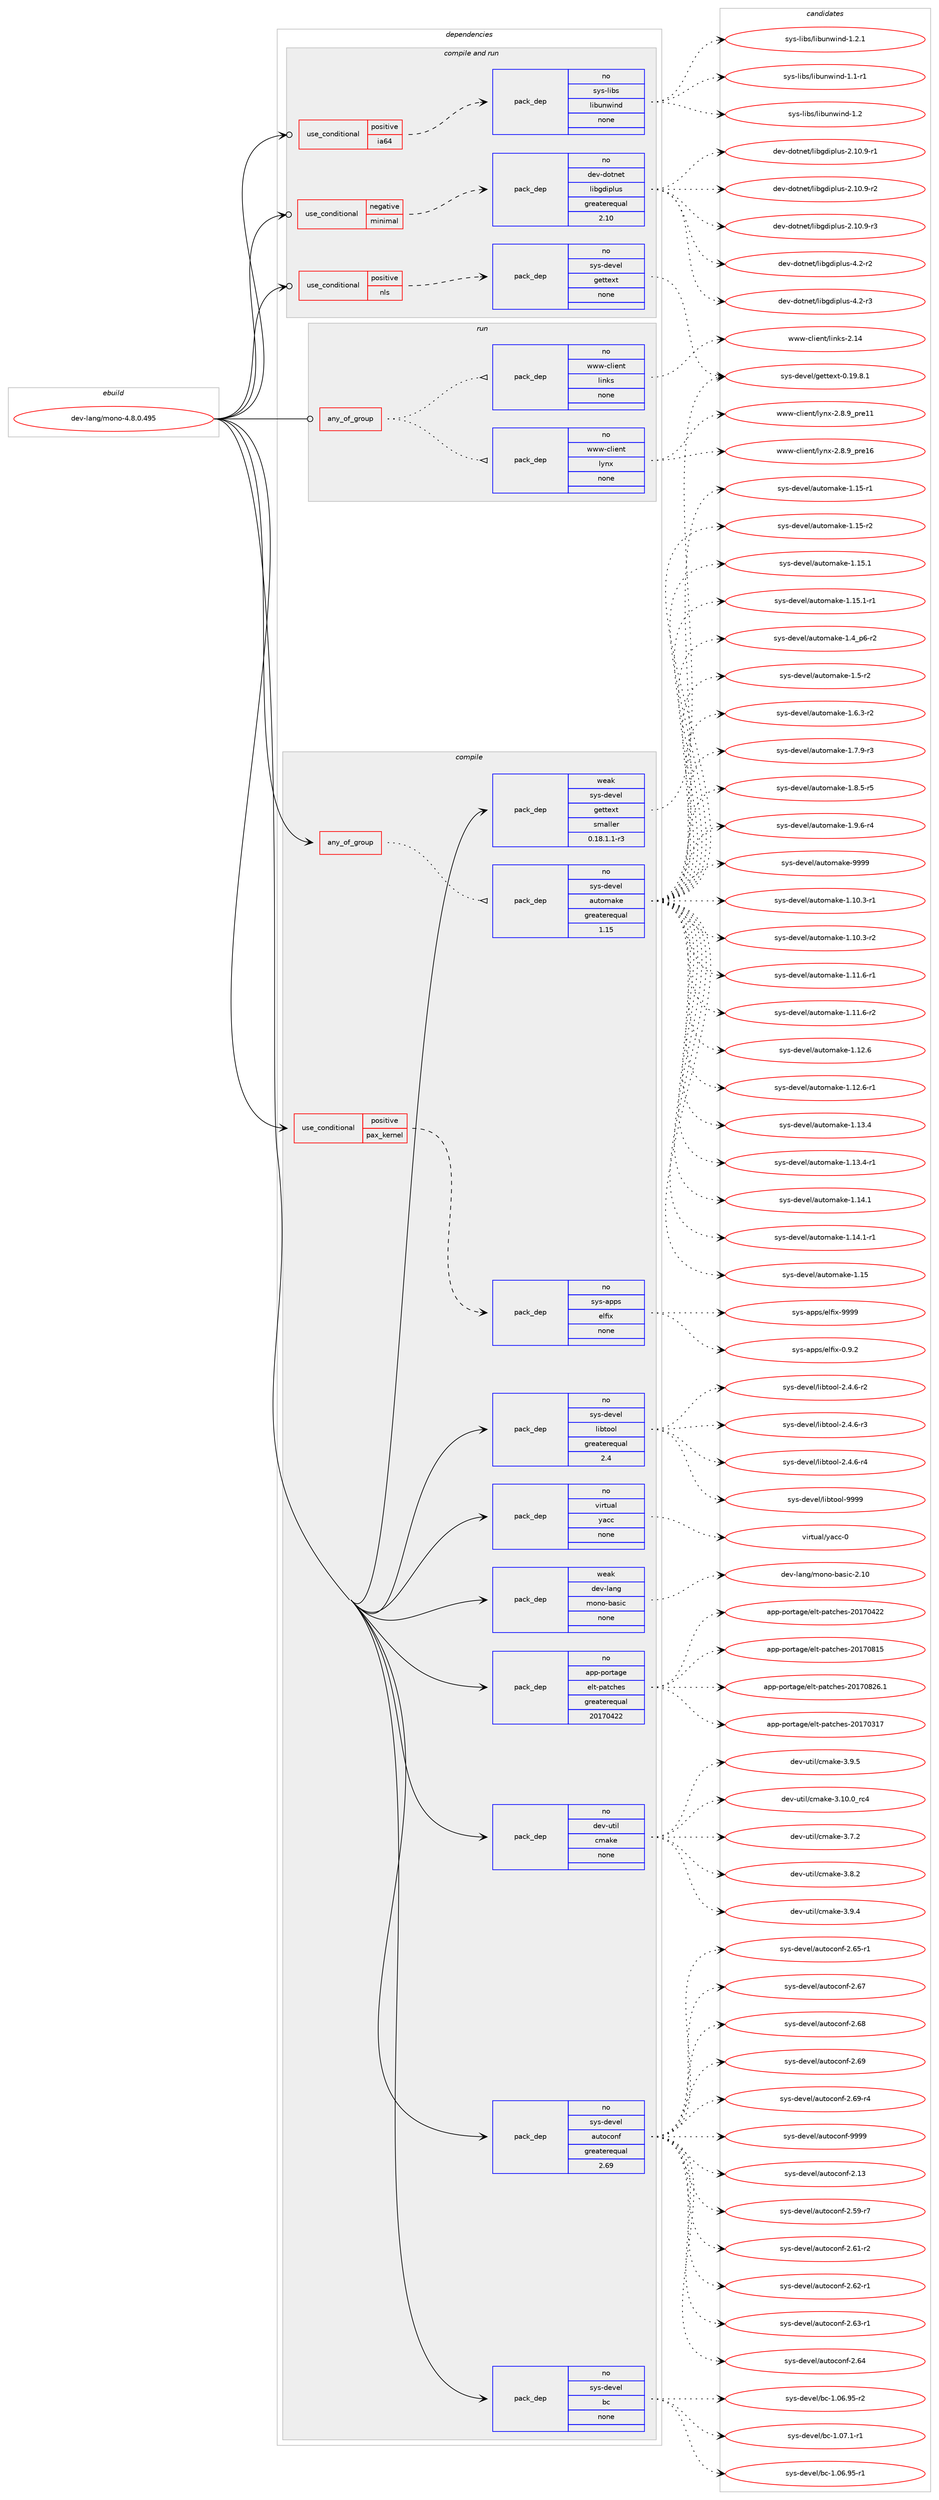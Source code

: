 digraph prolog {

# *************
# Graph options
# *************

newrank=true;
concentrate=true;
compound=true;
graph [rankdir=LR,fontname=Helvetica,fontsize=10,ranksep=1.5];#, ranksep=2.5, nodesep=0.2];
edge  [arrowhead=vee];
node  [fontname=Helvetica,fontsize=10];

# **********
# The ebuild
# **********

subgraph cluster_leftcol {
color=gray;
rank=same;
label=<<i>ebuild</i>>;
id [label="dev-lang/mono-4.8.0.495", color=red, width=4, href="../dev-lang/mono-4.8.0.495.svg"];
}

# ****************
# The dependencies
# ****************

subgraph cluster_midcol {
color=gray;
label=<<i>dependencies</i>>;
subgraph cluster_compile {
fillcolor="#eeeeee";
style=filled;
label=<<i>compile</i>>;
subgraph any3056 {
dependency107539 [label=<<TABLE BORDER="0" CELLBORDER="1" CELLSPACING="0" CELLPADDING="4"><TR><TD CELLPADDING="10">any_of_group</TD></TR></TABLE>>, shape=none, color=red];subgraph pack81400 {
dependency107540 [label=<<TABLE BORDER="0" CELLBORDER="1" CELLSPACING="0" CELLPADDING="4" WIDTH="220"><TR><TD ROWSPAN="6" CELLPADDING="30">pack_dep</TD></TR><TR><TD WIDTH="110">no</TD></TR><TR><TD>sys-devel</TD></TR><TR><TD>automake</TD></TR><TR><TD>greaterequal</TD></TR><TR><TD>1.15</TD></TR></TABLE>>, shape=none, color=blue];
}
dependency107539:e -> dependency107540:w [weight=20,style="dotted",arrowhead="oinv"];
}
id:e -> dependency107539:w [weight=20,style="solid",arrowhead="vee"];
subgraph cond23053 {
dependency107541 [label=<<TABLE BORDER="0" CELLBORDER="1" CELLSPACING="0" CELLPADDING="4"><TR><TD ROWSPAN="3" CELLPADDING="10">use_conditional</TD></TR><TR><TD>positive</TD></TR><TR><TD>pax_kernel</TD></TR></TABLE>>, shape=none, color=red];
subgraph pack81401 {
dependency107542 [label=<<TABLE BORDER="0" CELLBORDER="1" CELLSPACING="0" CELLPADDING="4" WIDTH="220"><TR><TD ROWSPAN="6" CELLPADDING="30">pack_dep</TD></TR><TR><TD WIDTH="110">no</TD></TR><TR><TD>sys-apps</TD></TR><TR><TD>elfix</TD></TR><TR><TD>none</TD></TR><TR><TD></TD></TR></TABLE>>, shape=none, color=blue];
}
dependency107541:e -> dependency107542:w [weight=20,style="dashed",arrowhead="vee"];
}
id:e -> dependency107541:w [weight=20,style="solid",arrowhead="vee"];
subgraph pack81402 {
dependency107543 [label=<<TABLE BORDER="0" CELLBORDER="1" CELLSPACING="0" CELLPADDING="4" WIDTH="220"><TR><TD ROWSPAN="6" CELLPADDING="30">pack_dep</TD></TR><TR><TD WIDTH="110">no</TD></TR><TR><TD>app-portage</TD></TR><TR><TD>elt-patches</TD></TR><TR><TD>greaterequal</TD></TR><TR><TD>20170422</TD></TR></TABLE>>, shape=none, color=blue];
}
id:e -> dependency107543:w [weight=20,style="solid",arrowhead="vee"];
subgraph pack81403 {
dependency107544 [label=<<TABLE BORDER="0" CELLBORDER="1" CELLSPACING="0" CELLPADDING="4" WIDTH="220"><TR><TD ROWSPAN="6" CELLPADDING="30">pack_dep</TD></TR><TR><TD WIDTH="110">no</TD></TR><TR><TD>dev-util</TD></TR><TR><TD>cmake</TD></TR><TR><TD>none</TD></TR><TR><TD></TD></TR></TABLE>>, shape=none, color=blue];
}
id:e -> dependency107544:w [weight=20,style="solid",arrowhead="vee"];
subgraph pack81404 {
dependency107545 [label=<<TABLE BORDER="0" CELLBORDER="1" CELLSPACING="0" CELLPADDING="4" WIDTH="220"><TR><TD ROWSPAN="6" CELLPADDING="30">pack_dep</TD></TR><TR><TD WIDTH="110">no</TD></TR><TR><TD>sys-devel</TD></TR><TR><TD>autoconf</TD></TR><TR><TD>greaterequal</TD></TR><TR><TD>2.69</TD></TR></TABLE>>, shape=none, color=blue];
}
id:e -> dependency107545:w [weight=20,style="solid",arrowhead="vee"];
subgraph pack81405 {
dependency107546 [label=<<TABLE BORDER="0" CELLBORDER="1" CELLSPACING="0" CELLPADDING="4" WIDTH="220"><TR><TD ROWSPAN="6" CELLPADDING="30">pack_dep</TD></TR><TR><TD WIDTH="110">no</TD></TR><TR><TD>sys-devel</TD></TR><TR><TD>bc</TD></TR><TR><TD>none</TD></TR><TR><TD></TD></TR></TABLE>>, shape=none, color=blue];
}
id:e -> dependency107546:w [weight=20,style="solid",arrowhead="vee"];
subgraph pack81406 {
dependency107547 [label=<<TABLE BORDER="0" CELLBORDER="1" CELLSPACING="0" CELLPADDING="4" WIDTH="220"><TR><TD ROWSPAN="6" CELLPADDING="30">pack_dep</TD></TR><TR><TD WIDTH="110">no</TD></TR><TR><TD>sys-devel</TD></TR><TR><TD>libtool</TD></TR><TR><TD>greaterequal</TD></TR><TR><TD>2.4</TD></TR></TABLE>>, shape=none, color=blue];
}
id:e -> dependency107547:w [weight=20,style="solid",arrowhead="vee"];
subgraph pack81407 {
dependency107548 [label=<<TABLE BORDER="0" CELLBORDER="1" CELLSPACING="0" CELLPADDING="4" WIDTH="220"><TR><TD ROWSPAN="6" CELLPADDING="30">pack_dep</TD></TR><TR><TD WIDTH="110">no</TD></TR><TR><TD>virtual</TD></TR><TR><TD>yacc</TD></TR><TR><TD>none</TD></TR><TR><TD></TD></TR></TABLE>>, shape=none, color=blue];
}
id:e -> dependency107548:w [weight=20,style="solid",arrowhead="vee"];
subgraph pack81408 {
dependency107549 [label=<<TABLE BORDER="0" CELLBORDER="1" CELLSPACING="0" CELLPADDING="4" WIDTH="220"><TR><TD ROWSPAN="6" CELLPADDING="30">pack_dep</TD></TR><TR><TD WIDTH="110">weak</TD></TR><TR><TD>dev-lang</TD></TR><TR><TD>mono-basic</TD></TR><TR><TD>none</TD></TR><TR><TD></TD></TR></TABLE>>, shape=none, color=blue];
}
id:e -> dependency107549:w [weight=20,style="solid",arrowhead="vee"];
subgraph pack81409 {
dependency107550 [label=<<TABLE BORDER="0" CELLBORDER="1" CELLSPACING="0" CELLPADDING="4" WIDTH="220"><TR><TD ROWSPAN="6" CELLPADDING="30">pack_dep</TD></TR><TR><TD WIDTH="110">weak</TD></TR><TR><TD>sys-devel</TD></TR><TR><TD>gettext</TD></TR><TR><TD>smaller</TD></TR><TR><TD>0.18.1.1-r3</TD></TR></TABLE>>, shape=none, color=blue];
}
id:e -> dependency107550:w [weight=20,style="solid",arrowhead="vee"];
}
subgraph cluster_compileandrun {
fillcolor="#eeeeee";
style=filled;
label=<<i>compile and run</i>>;
subgraph cond23054 {
dependency107551 [label=<<TABLE BORDER="0" CELLBORDER="1" CELLSPACING="0" CELLPADDING="4"><TR><TD ROWSPAN="3" CELLPADDING="10">use_conditional</TD></TR><TR><TD>negative</TD></TR><TR><TD>minimal</TD></TR></TABLE>>, shape=none, color=red];
subgraph pack81410 {
dependency107552 [label=<<TABLE BORDER="0" CELLBORDER="1" CELLSPACING="0" CELLPADDING="4" WIDTH="220"><TR><TD ROWSPAN="6" CELLPADDING="30">pack_dep</TD></TR><TR><TD WIDTH="110">no</TD></TR><TR><TD>dev-dotnet</TD></TR><TR><TD>libgdiplus</TD></TR><TR><TD>greaterequal</TD></TR><TR><TD>2.10</TD></TR></TABLE>>, shape=none, color=blue];
}
dependency107551:e -> dependency107552:w [weight=20,style="dashed",arrowhead="vee"];
}
id:e -> dependency107551:w [weight=20,style="solid",arrowhead="odotvee"];
subgraph cond23055 {
dependency107553 [label=<<TABLE BORDER="0" CELLBORDER="1" CELLSPACING="0" CELLPADDING="4"><TR><TD ROWSPAN="3" CELLPADDING="10">use_conditional</TD></TR><TR><TD>positive</TD></TR><TR><TD>ia64</TD></TR></TABLE>>, shape=none, color=red];
subgraph pack81411 {
dependency107554 [label=<<TABLE BORDER="0" CELLBORDER="1" CELLSPACING="0" CELLPADDING="4" WIDTH="220"><TR><TD ROWSPAN="6" CELLPADDING="30">pack_dep</TD></TR><TR><TD WIDTH="110">no</TD></TR><TR><TD>sys-libs</TD></TR><TR><TD>libunwind</TD></TR><TR><TD>none</TD></TR><TR><TD></TD></TR></TABLE>>, shape=none, color=blue];
}
dependency107553:e -> dependency107554:w [weight=20,style="dashed",arrowhead="vee"];
}
id:e -> dependency107553:w [weight=20,style="solid",arrowhead="odotvee"];
subgraph cond23056 {
dependency107555 [label=<<TABLE BORDER="0" CELLBORDER="1" CELLSPACING="0" CELLPADDING="4"><TR><TD ROWSPAN="3" CELLPADDING="10">use_conditional</TD></TR><TR><TD>positive</TD></TR><TR><TD>nls</TD></TR></TABLE>>, shape=none, color=red];
subgraph pack81412 {
dependency107556 [label=<<TABLE BORDER="0" CELLBORDER="1" CELLSPACING="0" CELLPADDING="4" WIDTH="220"><TR><TD ROWSPAN="6" CELLPADDING="30">pack_dep</TD></TR><TR><TD WIDTH="110">no</TD></TR><TR><TD>sys-devel</TD></TR><TR><TD>gettext</TD></TR><TR><TD>none</TD></TR><TR><TD></TD></TR></TABLE>>, shape=none, color=blue];
}
dependency107555:e -> dependency107556:w [weight=20,style="dashed",arrowhead="vee"];
}
id:e -> dependency107555:w [weight=20,style="solid",arrowhead="odotvee"];
}
subgraph cluster_run {
fillcolor="#eeeeee";
style=filled;
label=<<i>run</i>>;
subgraph any3057 {
dependency107557 [label=<<TABLE BORDER="0" CELLBORDER="1" CELLSPACING="0" CELLPADDING="4"><TR><TD CELLPADDING="10">any_of_group</TD></TR></TABLE>>, shape=none, color=red];subgraph pack81413 {
dependency107558 [label=<<TABLE BORDER="0" CELLBORDER="1" CELLSPACING="0" CELLPADDING="4" WIDTH="220"><TR><TD ROWSPAN="6" CELLPADDING="30">pack_dep</TD></TR><TR><TD WIDTH="110">no</TD></TR><TR><TD>www-client</TD></TR><TR><TD>links</TD></TR><TR><TD>none</TD></TR><TR><TD></TD></TR></TABLE>>, shape=none, color=blue];
}
dependency107557:e -> dependency107558:w [weight=20,style="dotted",arrowhead="oinv"];
subgraph pack81414 {
dependency107559 [label=<<TABLE BORDER="0" CELLBORDER="1" CELLSPACING="0" CELLPADDING="4" WIDTH="220"><TR><TD ROWSPAN="6" CELLPADDING="30">pack_dep</TD></TR><TR><TD WIDTH="110">no</TD></TR><TR><TD>www-client</TD></TR><TR><TD>lynx</TD></TR><TR><TD>none</TD></TR><TR><TD></TD></TR></TABLE>>, shape=none, color=blue];
}
dependency107557:e -> dependency107559:w [weight=20,style="dotted",arrowhead="oinv"];
}
id:e -> dependency107557:w [weight=20,style="solid",arrowhead="odot"];
}
}

# **************
# The candidates
# **************

subgraph cluster_choices {
rank=same;
color=gray;
label=<<i>candidates</i>>;

subgraph choice81400 {
color=black;
nodesep=1;
choice11512111545100101118101108479711711611110997107101454946494846514511449 [label="sys-devel/automake-1.10.3-r1", color=red, width=4,href="../sys-devel/automake-1.10.3-r1.svg"];
choice11512111545100101118101108479711711611110997107101454946494846514511450 [label="sys-devel/automake-1.10.3-r2", color=red, width=4,href="../sys-devel/automake-1.10.3-r2.svg"];
choice11512111545100101118101108479711711611110997107101454946494946544511449 [label="sys-devel/automake-1.11.6-r1", color=red, width=4,href="../sys-devel/automake-1.11.6-r1.svg"];
choice11512111545100101118101108479711711611110997107101454946494946544511450 [label="sys-devel/automake-1.11.6-r2", color=red, width=4,href="../sys-devel/automake-1.11.6-r2.svg"];
choice1151211154510010111810110847971171161111099710710145494649504654 [label="sys-devel/automake-1.12.6", color=red, width=4,href="../sys-devel/automake-1.12.6.svg"];
choice11512111545100101118101108479711711611110997107101454946495046544511449 [label="sys-devel/automake-1.12.6-r1", color=red, width=4,href="../sys-devel/automake-1.12.6-r1.svg"];
choice1151211154510010111810110847971171161111099710710145494649514652 [label="sys-devel/automake-1.13.4", color=red, width=4,href="../sys-devel/automake-1.13.4.svg"];
choice11512111545100101118101108479711711611110997107101454946495146524511449 [label="sys-devel/automake-1.13.4-r1", color=red, width=4,href="../sys-devel/automake-1.13.4-r1.svg"];
choice1151211154510010111810110847971171161111099710710145494649524649 [label="sys-devel/automake-1.14.1", color=red, width=4,href="../sys-devel/automake-1.14.1.svg"];
choice11512111545100101118101108479711711611110997107101454946495246494511449 [label="sys-devel/automake-1.14.1-r1", color=red, width=4,href="../sys-devel/automake-1.14.1-r1.svg"];
choice115121115451001011181011084797117116111109971071014549464953 [label="sys-devel/automake-1.15", color=red, width=4,href="../sys-devel/automake-1.15.svg"];
choice1151211154510010111810110847971171161111099710710145494649534511449 [label="sys-devel/automake-1.15-r1", color=red, width=4,href="../sys-devel/automake-1.15-r1.svg"];
choice1151211154510010111810110847971171161111099710710145494649534511450 [label="sys-devel/automake-1.15-r2", color=red, width=4,href="../sys-devel/automake-1.15-r2.svg"];
choice1151211154510010111810110847971171161111099710710145494649534649 [label="sys-devel/automake-1.15.1", color=red, width=4,href="../sys-devel/automake-1.15.1.svg"];
choice11512111545100101118101108479711711611110997107101454946495346494511449 [label="sys-devel/automake-1.15.1-r1", color=red, width=4,href="../sys-devel/automake-1.15.1-r1.svg"];
choice115121115451001011181011084797117116111109971071014549465295112544511450 [label="sys-devel/automake-1.4_p6-r2", color=red, width=4,href="../sys-devel/automake-1.4_p6-r2.svg"];
choice11512111545100101118101108479711711611110997107101454946534511450 [label="sys-devel/automake-1.5-r2", color=red, width=4,href="../sys-devel/automake-1.5-r2.svg"];
choice115121115451001011181011084797117116111109971071014549465446514511450 [label="sys-devel/automake-1.6.3-r2", color=red, width=4,href="../sys-devel/automake-1.6.3-r2.svg"];
choice115121115451001011181011084797117116111109971071014549465546574511451 [label="sys-devel/automake-1.7.9-r3", color=red, width=4,href="../sys-devel/automake-1.7.9-r3.svg"];
choice115121115451001011181011084797117116111109971071014549465646534511453 [label="sys-devel/automake-1.8.5-r5", color=red, width=4,href="../sys-devel/automake-1.8.5-r5.svg"];
choice115121115451001011181011084797117116111109971071014549465746544511452 [label="sys-devel/automake-1.9.6-r4", color=red, width=4,href="../sys-devel/automake-1.9.6-r4.svg"];
choice115121115451001011181011084797117116111109971071014557575757 [label="sys-devel/automake-9999", color=red, width=4,href="../sys-devel/automake-9999.svg"];
dependency107540:e -> choice11512111545100101118101108479711711611110997107101454946494846514511449:w [style=dotted,weight="100"];
dependency107540:e -> choice11512111545100101118101108479711711611110997107101454946494846514511450:w [style=dotted,weight="100"];
dependency107540:e -> choice11512111545100101118101108479711711611110997107101454946494946544511449:w [style=dotted,weight="100"];
dependency107540:e -> choice11512111545100101118101108479711711611110997107101454946494946544511450:w [style=dotted,weight="100"];
dependency107540:e -> choice1151211154510010111810110847971171161111099710710145494649504654:w [style=dotted,weight="100"];
dependency107540:e -> choice11512111545100101118101108479711711611110997107101454946495046544511449:w [style=dotted,weight="100"];
dependency107540:e -> choice1151211154510010111810110847971171161111099710710145494649514652:w [style=dotted,weight="100"];
dependency107540:e -> choice11512111545100101118101108479711711611110997107101454946495146524511449:w [style=dotted,weight="100"];
dependency107540:e -> choice1151211154510010111810110847971171161111099710710145494649524649:w [style=dotted,weight="100"];
dependency107540:e -> choice11512111545100101118101108479711711611110997107101454946495246494511449:w [style=dotted,weight="100"];
dependency107540:e -> choice115121115451001011181011084797117116111109971071014549464953:w [style=dotted,weight="100"];
dependency107540:e -> choice1151211154510010111810110847971171161111099710710145494649534511449:w [style=dotted,weight="100"];
dependency107540:e -> choice1151211154510010111810110847971171161111099710710145494649534511450:w [style=dotted,weight="100"];
dependency107540:e -> choice1151211154510010111810110847971171161111099710710145494649534649:w [style=dotted,weight="100"];
dependency107540:e -> choice11512111545100101118101108479711711611110997107101454946495346494511449:w [style=dotted,weight="100"];
dependency107540:e -> choice115121115451001011181011084797117116111109971071014549465295112544511450:w [style=dotted,weight="100"];
dependency107540:e -> choice11512111545100101118101108479711711611110997107101454946534511450:w [style=dotted,weight="100"];
dependency107540:e -> choice115121115451001011181011084797117116111109971071014549465446514511450:w [style=dotted,weight="100"];
dependency107540:e -> choice115121115451001011181011084797117116111109971071014549465546574511451:w [style=dotted,weight="100"];
dependency107540:e -> choice115121115451001011181011084797117116111109971071014549465646534511453:w [style=dotted,weight="100"];
dependency107540:e -> choice115121115451001011181011084797117116111109971071014549465746544511452:w [style=dotted,weight="100"];
dependency107540:e -> choice115121115451001011181011084797117116111109971071014557575757:w [style=dotted,weight="100"];
}
subgraph choice81401 {
color=black;
nodesep=1;
choice115121115459711211211547101108102105120454846574650 [label="sys-apps/elfix-0.9.2", color=red, width=4,href="../sys-apps/elfix-0.9.2.svg"];
choice1151211154597112112115471011081021051204557575757 [label="sys-apps/elfix-9999", color=red, width=4,href="../sys-apps/elfix-9999.svg"];
dependency107542:e -> choice115121115459711211211547101108102105120454846574650:w [style=dotted,weight="100"];
dependency107542:e -> choice1151211154597112112115471011081021051204557575757:w [style=dotted,weight="100"];
}
subgraph choice81402 {
color=black;
nodesep=1;
choice97112112451121111141169710310147101108116451129711699104101115455048495548514955 [label="app-portage/elt-patches-20170317", color=red, width=4,href="../app-portage/elt-patches-20170317.svg"];
choice97112112451121111141169710310147101108116451129711699104101115455048495548525050 [label="app-portage/elt-patches-20170422", color=red, width=4,href="../app-portage/elt-patches-20170422.svg"];
choice97112112451121111141169710310147101108116451129711699104101115455048495548564953 [label="app-portage/elt-patches-20170815", color=red, width=4,href="../app-portage/elt-patches-20170815.svg"];
choice971121124511211111411697103101471011081164511297116991041011154550484955485650544649 [label="app-portage/elt-patches-20170826.1", color=red, width=4,href="../app-portage/elt-patches-20170826.1.svg"];
dependency107543:e -> choice97112112451121111141169710310147101108116451129711699104101115455048495548514955:w [style=dotted,weight="100"];
dependency107543:e -> choice97112112451121111141169710310147101108116451129711699104101115455048495548525050:w [style=dotted,weight="100"];
dependency107543:e -> choice97112112451121111141169710310147101108116451129711699104101115455048495548564953:w [style=dotted,weight="100"];
dependency107543:e -> choice971121124511211111411697103101471011081164511297116991041011154550484955485650544649:w [style=dotted,weight="100"];
}
subgraph choice81403 {
color=black;
nodesep=1;
choice1001011184511711610510847991099710710145514649484648951149952 [label="dev-util/cmake-3.10.0_rc4", color=red, width=4,href="../dev-util/cmake-3.10.0_rc4.svg"];
choice10010111845117116105108479910997107101455146554650 [label="dev-util/cmake-3.7.2", color=red, width=4,href="../dev-util/cmake-3.7.2.svg"];
choice10010111845117116105108479910997107101455146564650 [label="dev-util/cmake-3.8.2", color=red, width=4,href="../dev-util/cmake-3.8.2.svg"];
choice10010111845117116105108479910997107101455146574652 [label="dev-util/cmake-3.9.4", color=red, width=4,href="../dev-util/cmake-3.9.4.svg"];
choice10010111845117116105108479910997107101455146574653 [label="dev-util/cmake-3.9.5", color=red, width=4,href="../dev-util/cmake-3.9.5.svg"];
dependency107544:e -> choice1001011184511711610510847991099710710145514649484648951149952:w [style=dotted,weight="100"];
dependency107544:e -> choice10010111845117116105108479910997107101455146554650:w [style=dotted,weight="100"];
dependency107544:e -> choice10010111845117116105108479910997107101455146564650:w [style=dotted,weight="100"];
dependency107544:e -> choice10010111845117116105108479910997107101455146574652:w [style=dotted,weight="100"];
dependency107544:e -> choice10010111845117116105108479910997107101455146574653:w [style=dotted,weight="100"];
}
subgraph choice81404 {
color=black;
nodesep=1;
choice115121115451001011181011084797117116111991111101024550464951 [label="sys-devel/autoconf-2.13", color=red, width=4,href="../sys-devel/autoconf-2.13.svg"];
choice1151211154510010111810110847971171161119911111010245504653574511455 [label="sys-devel/autoconf-2.59-r7", color=red, width=4,href="../sys-devel/autoconf-2.59-r7.svg"];
choice1151211154510010111810110847971171161119911111010245504654494511450 [label="sys-devel/autoconf-2.61-r2", color=red, width=4,href="../sys-devel/autoconf-2.61-r2.svg"];
choice1151211154510010111810110847971171161119911111010245504654504511449 [label="sys-devel/autoconf-2.62-r1", color=red, width=4,href="../sys-devel/autoconf-2.62-r1.svg"];
choice1151211154510010111810110847971171161119911111010245504654514511449 [label="sys-devel/autoconf-2.63-r1", color=red, width=4,href="../sys-devel/autoconf-2.63-r1.svg"];
choice115121115451001011181011084797117116111991111101024550465452 [label="sys-devel/autoconf-2.64", color=red, width=4,href="../sys-devel/autoconf-2.64.svg"];
choice1151211154510010111810110847971171161119911111010245504654534511449 [label="sys-devel/autoconf-2.65-r1", color=red, width=4,href="../sys-devel/autoconf-2.65-r1.svg"];
choice115121115451001011181011084797117116111991111101024550465455 [label="sys-devel/autoconf-2.67", color=red, width=4,href="../sys-devel/autoconf-2.67.svg"];
choice115121115451001011181011084797117116111991111101024550465456 [label="sys-devel/autoconf-2.68", color=red, width=4,href="../sys-devel/autoconf-2.68.svg"];
choice115121115451001011181011084797117116111991111101024550465457 [label="sys-devel/autoconf-2.69", color=red, width=4,href="../sys-devel/autoconf-2.69.svg"];
choice1151211154510010111810110847971171161119911111010245504654574511452 [label="sys-devel/autoconf-2.69-r4", color=red, width=4,href="../sys-devel/autoconf-2.69-r4.svg"];
choice115121115451001011181011084797117116111991111101024557575757 [label="sys-devel/autoconf-9999", color=red, width=4,href="../sys-devel/autoconf-9999.svg"];
dependency107545:e -> choice115121115451001011181011084797117116111991111101024550464951:w [style=dotted,weight="100"];
dependency107545:e -> choice1151211154510010111810110847971171161119911111010245504653574511455:w [style=dotted,weight="100"];
dependency107545:e -> choice1151211154510010111810110847971171161119911111010245504654494511450:w [style=dotted,weight="100"];
dependency107545:e -> choice1151211154510010111810110847971171161119911111010245504654504511449:w [style=dotted,weight="100"];
dependency107545:e -> choice1151211154510010111810110847971171161119911111010245504654514511449:w [style=dotted,weight="100"];
dependency107545:e -> choice115121115451001011181011084797117116111991111101024550465452:w [style=dotted,weight="100"];
dependency107545:e -> choice1151211154510010111810110847971171161119911111010245504654534511449:w [style=dotted,weight="100"];
dependency107545:e -> choice115121115451001011181011084797117116111991111101024550465455:w [style=dotted,weight="100"];
dependency107545:e -> choice115121115451001011181011084797117116111991111101024550465456:w [style=dotted,weight="100"];
dependency107545:e -> choice115121115451001011181011084797117116111991111101024550465457:w [style=dotted,weight="100"];
dependency107545:e -> choice1151211154510010111810110847971171161119911111010245504654574511452:w [style=dotted,weight="100"];
dependency107545:e -> choice115121115451001011181011084797117116111991111101024557575757:w [style=dotted,weight="100"];
}
subgraph choice81405 {
color=black;
nodesep=1;
choice1151211154510010111810110847989945494648544657534511449 [label="sys-devel/bc-1.06.95-r1", color=red, width=4,href="../sys-devel/bc-1.06.95-r1.svg"];
choice1151211154510010111810110847989945494648544657534511450 [label="sys-devel/bc-1.06.95-r2", color=red, width=4,href="../sys-devel/bc-1.06.95-r2.svg"];
choice11512111545100101118101108479899454946485546494511449 [label="sys-devel/bc-1.07.1-r1", color=red, width=4,href="../sys-devel/bc-1.07.1-r1.svg"];
dependency107546:e -> choice1151211154510010111810110847989945494648544657534511449:w [style=dotted,weight="100"];
dependency107546:e -> choice1151211154510010111810110847989945494648544657534511450:w [style=dotted,weight="100"];
dependency107546:e -> choice11512111545100101118101108479899454946485546494511449:w [style=dotted,weight="100"];
}
subgraph choice81406 {
color=black;
nodesep=1;
choice1151211154510010111810110847108105981161111111084550465246544511450 [label="sys-devel/libtool-2.4.6-r2", color=red, width=4,href="../sys-devel/libtool-2.4.6-r2.svg"];
choice1151211154510010111810110847108105981161111111084550465246544511451 [label="sys-devel/libtool-2.4.6-r3", color=red, width=4,href="../sys-devel/libtool-2.4.6-r3.svg"];
choice1151211154510010111810110847108105981161111111084550465246544511452 [label="sys-devel/libtool-2.4.6-r4", color=red, width=4,href="../sys-devel/libtool-2.4.6-r4.svg"];
choice1151211154510010111810110847108105981161111111084557575757 [label="sys-devel/libtool-9999", color=red, width=4,href="../sys-devel/libtool-9999.svg"];
dependency107547:e -> choice1151211154510010111810110847108105981161111111084550465246544511450:w [style=dotted,weight="100"];
dependency107547:e -> choice1151211154510010111810110847108105981161111111084550465246544511451:w [style=dotted,weight="100"];
dependency107547:e -> choice1151211154510010111810110847108105981161111111084550465246544511452:w [style=dotted,weight="100"];
dependency107547:e -> choice1151211154510010111810110847108105981161111111084557575757:w [style=dotted,weight="100"];
}
subgraph choice81407 {
color=black;
nodesep=1;
choice11810511411611797108471219799994548 [label="virtual/yacc-0", color=red, width=4,href="../virtual/yacc-0.svg"];
dependency107548:e -> choice11810511411611797108471219799994548:w [style=dotted,weight="100"];
}
subgraph choice81408 {
color=black;
nodesep=1;
choice100101118451089711010347109111110111459897115105994550464948 [label="dev-lang/mono-basic-2.10", color=red, width=4,href="../dev-lang/mono-basic-2.10.svg"];
dependency107549:e -> choice100101118451089711010347109111110111459897115105994550464948:w [style=dotted,weight="100"];
}
subgraph choice81409 {
color=black;
nodesep=1;
choice1151211154510010111810110847103101116116101120116454846495746564649 [label="sys-devel/gettext-0.19.8.1", color=red, width=4,href="../sys-devel/gettext-0.19.8.1.svg"];
dependency107550:e -> choice1151211154510010111810110847103101116116101120116454846495746564649:w [style=dotted,weight="100"];
}
subgraph choice81410 {
color=black;
nodesep=1;
choice100101118451001111161101011164710810598103100105112108117115455046494846574511449 [label="dev-dotnet/libgdiplus-2.10.9-r1", color=red, width=4,href="../dev-dotnet/libgdiplus-2.10.9-r1.svg"];
choice100101118451001111161101011164710810598103100105112108117115455046494846574511450 [label="dev-dotnet/libgdiplus-2.10.9-r2", color=red, width=4,href="../dev-dotnet/libgdiplus-2.10.9-r2.svg"];
choice100101118451001111161101011164710810598103100105112108117115455046494846574511451 [label="dev-dotnet/libgdiplus-2.10.9-r3", color=red, width=4,href="../dev-dotnet/libgdiplus-2.10.9-r3.svg"];
choice100101118451001111161101011164710810598103100105112108117115455246504511450 [label="dev-dotnet/libgdiplus-4.2-r2", color=red, width=4,href="../dev-dotnet/libgdiplus-4.2-r2.svg"];
choice100101118451001111161101011164710810598103100105112108117115455246504511451 [label="dev-dotnet/libgdiplus-4.2-r3", color=red, width=4,href="../dev-dotnet/libgdiplus-4.2-r3.svg"];
dependency107552:e -> choice100101118451001111161101011164710810598103100105112108117115455046494846574511449:w [style=dotted,weight="100"];
dependency107552:e -> choice100101118451001111161101011164710810598103100105112108117115455046494846574511450:w [style=dotted,weight="100"];
dependency107552:e -> choice100101118451001111161101011164710810598103100105112108117115455046494846574511451:w [style=dotted,weight="100"];
dependency107552:e -> choice100101118451001111161101011164710810598103100105112108117115455246504511450:w [style=dotted,weight="100"];
dependency107552:e -> choice100101118451001111161101011164710810598103100105112108117115455246504511451:w [style=dotted,weight="100"];
}
subgraph choice81411 {
color=black;
nodesep=1;
choice11512111545108105981154710810598117110119105110100454946494511449 [label="sys-libs/libunwind-1.1-r1", color=red, width=4,href="../sys-libs/libunwind-1.1-r1.svg"];
choice1151211154510810598115471081059811711011910511010045494650 [label="sys-libs/libunwind-1.2", color=red, width=4,href="../sys-libs/libunwind-1.2.svg"];
choice11512111545108105981154710810598117110119105110100454946504649 [label="sys-libs/libunwind-1.2.1", color=red, width=4,href="../sys-libs/libunwind-1.2.1.svg"];
dependency107554:e -> choice11512111545108105981154710810598117110119105110100454946494511449:w [style=dotted,weight="100"];
dependency107554:e -> choice1151211154510810598115471081059811711011910511010045494650:w [style=dotted,weight="100"];
dependency107554:e -> choice11512111545108105981154710810598117110119105110100454946504649:w [style=dotted,weight="100"];
}
subgraph choice81412 {
color=black;
nodesep=1;
choice1151211154510010111810110847103101116116101120116454846495746564649 [label="sys-devel/gettext-0.19.8.1", color=red, width=4,href="../sys-devel/gettext-0.19.8.1.svg"];
dependency107556:e -> choice1151211154510010111810110847103101116116101120116454846495746564649:w [style=dotted,weight="100"];
}
subgraph choice81413 {
color=black;
nodesep=1;
choice1191191194599108105101110116471081051101071154550464952 [label="www-client/links-2.14", color=red, width=4,href="../www-client/links-2.14.svg"];
dependency107558:e -> choice1191191194599108105101110116471081051101071154550464952:w [style=dotted,weight="100"];
}
subgraph choice81414 {
color=black;
nodesep=1;
choice119119119459910810510111011647108121110120455046564657951121141014949 [label="www-client/lynx-2.8.9_pre11", color=red, width=4,href="../www-client/lynx-2.8.9_pre11.svg"];
choice119119119459910810510111011647108121110120455046564657951121141014954 [label="www-client/lynx-2.8.9_pre16", color=red, width=4,href="../www-client/lynx-2.8.9_pre16.svg"];
dependency107559:e -> choice119119119459910810510111011647108121110120455046564657951121141014949:w [style=dotted,weight="100"];
dependency107559:e -> choice119119119459910810510111011647108121110120455046564657951121141014954:w [style=dotted,weight="100"];
}
}

}
